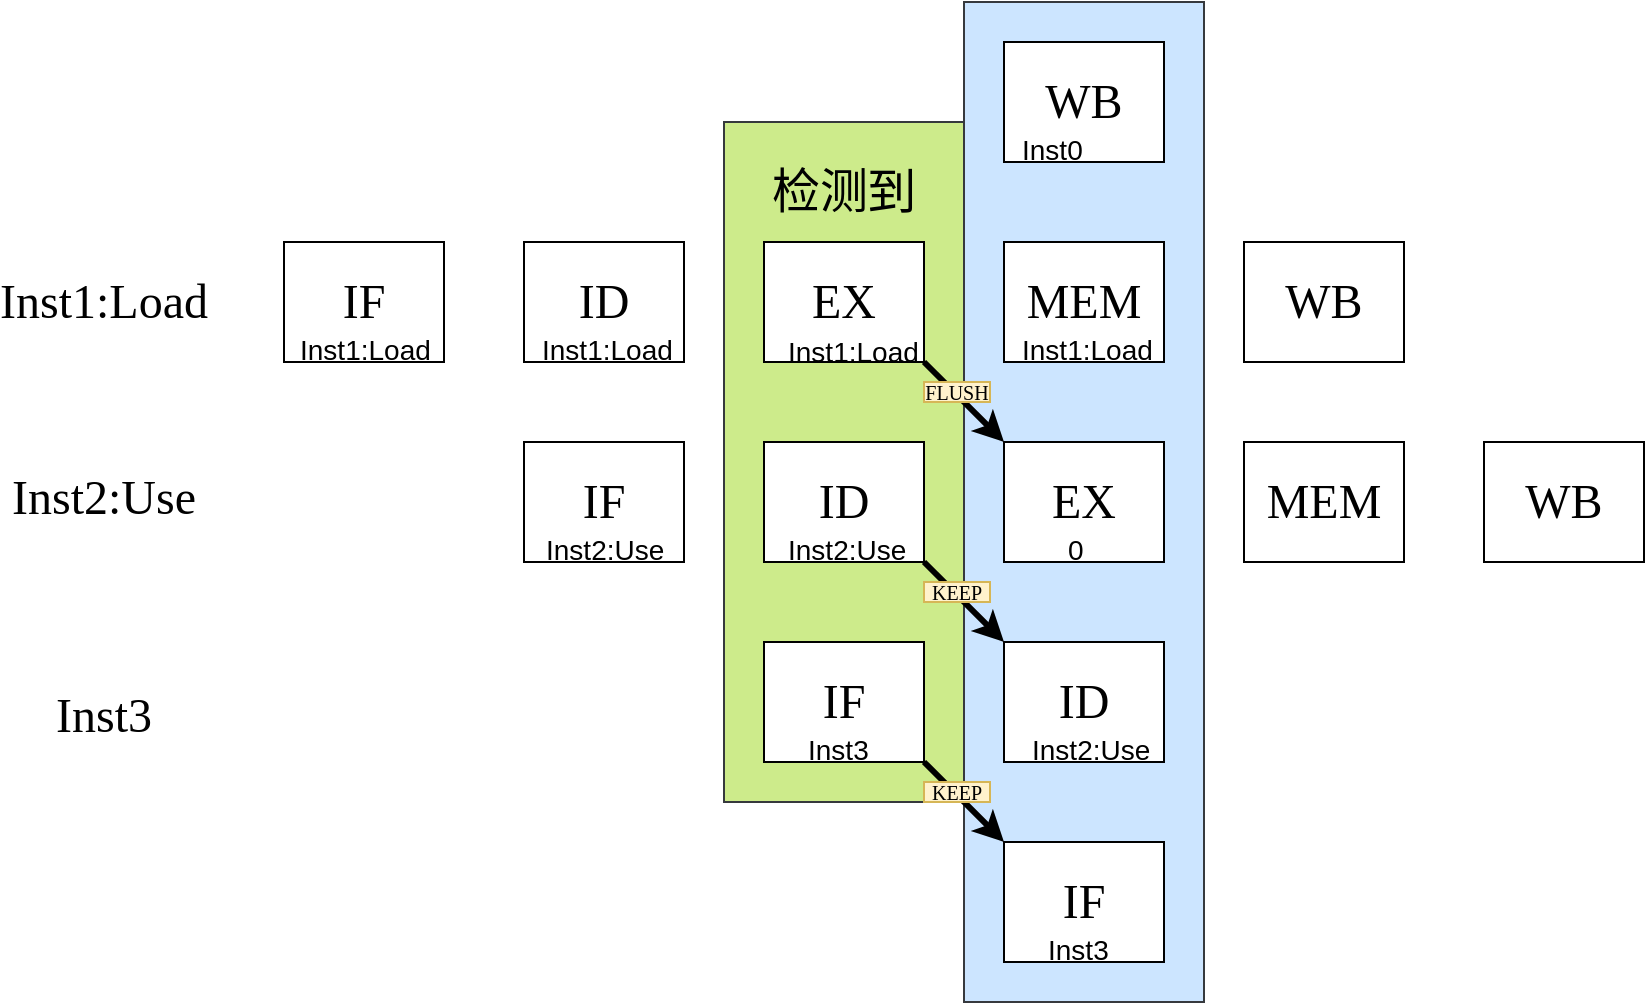<mxfile version="20.0.4" type="device"><diagram name="Page-1" id="74e2e168-ea6b-b213-b513-2b3c1d86103e"><mxGraphModel dx="791" dy="569" grid="1" gridSize="10" guides="1" tooltips="1" connect="1" arrows="1" fold="1" page="1" pageScale="1" pageWidth="1100" pageHeight="850" background="none" math="0" shadow="0"><root><mxCell id="0"/><mxCell id="1" parent="0"/><mxCell id="R6ldZRmRCjhRshhqnhFf-21" value="" style="rounded=0;whiteSpace=wrap;html=1;fontFamily=Georgia;fontSize=24;fillColor=#cdeb8b;strokeColor=#36393d;" vertex="1" parent="1"><mxGeometry x="500" y="140" width="120" height="340" as="geometry"/></mxCell><mxCell id="R6ldZRmRCjhRshhqnhFf-20" value="" style="rounded=0;whiteSpace=wrap;html=1;fontFamily=Georgia;fontSize=24;fillColor=#cce5ff;strokeColor=#36393d;" vertex="1" parent="1"><mxGeometry x="620" y="80" width="120" height="500" as="geometry"/></mxCell><mxCell id="R6ldZRmRCjhRshhqnhFf-1" value="&lt;font face=&quot;Georgia&quot; style=&quot;font-size: 24px;&quot;&gt;IF&lt;/font&gt;" style="rounded=0;whiteSpace=wrap;html=1;" vertex="1" parent="1"><mxGeometry x="280" y="200" width="80" height="60" as="geometry"/></mxCell><mxCell id="R6ldZRmRCjhRshhqnhFf-3" value="&lt;font face=&quot;Georgia&quot; style=&quot;font-size: 24px;&quot;&gt;ID&lt;/font&gt;" style="rounded=0;whiteSpace=wrap;html=1;" vertex="1" parent="1"><mxGeometry x="400" y="200" width="80" height="60" as="geometry"/></mxCell><mxCell id="R6ldZRmRCjhRshhqnhFf-4" value="&lt;font face=&quot;Georgia&quot; style=&quot;font-size: 24px;&quot;&gt;EX&lt;/font&gt;" style="rounded=0;whiteSpace=wrap;html=1;" vertex="1" parent="1"><mxGeometry x="520" y="200" width="80" height="60" as="geometry"/></mxCell><mxCell id="R6ldZRmRCjhRshhqnhFf-5" value="&lt;font face=&quot;Georgia&quot; style=&quot;font-size: 24px;&quot;&gt;MEM&lt;/font&gt;" style="rounded=0;whiteSpace=wrap;html=1;" vertex="1" parent="1"><mxGeometry x="640" y="200" width="80" height="60" as="geometry"/></mxCell><mxCell id="R6ldZRmRCjhRshhqnhFf-6" value="&lt;font face=&quot;Georgia&quot; style=&quot;font-size: 24px;&quot;&gt;WB&lt;/font&gt;" style="rounded=0;whiteSpace=wrap;html=1;" vertex="1" parent="1"><mxGeometry x="760" y="200" width="80" height="60" as="geometry"/></mxCell><mxCell id="R6ldZRmRCjhRshhqnhFf-7" value="&lt;font face=&quot;Georgia&quot; style=&quot;font-size: 24px;&quot;&gt;IF&lt;/font&gt;" style="rounded=0;whiteSpace=wrap;html=1;" vertex="1" parent="1"><mxGeometry x="400" y="300" width="80" height="60" as="geometry"/></mxCell><mxCell id="R6ldZRmRCjhRshhqnhFf-8" value="&lt;font face=&quot;Georgia&quot; style=&quot;font-size: 24px;&quot;&gt;ID&lt;/font&gt;" style="rounded=0;whiteSpace=wrap;html=1;" vertex="1" parent="1"><mxGeometry x="520" y="300" width="80" height="60" as="geometry"/></mxCell><mxCell id="R6ldZRmRCjhRshhqnhFf-9" value="&lt;font face=&quot;Georgia&quot; style=&quot;font-size: 24px;&quot;&gt;EX&lt;/font&gt;" style="rounded=0;whiteSpace=wrap;html=1;" vertex="1" parent="1"><mxGeometry x="640" y="300" width="80" height="60" as="geometry"/></mxCell><mxCell id="R6ldZRmRCjhRshhqnhFf-10" value="&lt;font face=&quot;Georgia&quot; style=&quot;font-size: 24px;&quot;&gt;MEM&lt;/font&gt;" style="rounded=0;whiteSpace=wrap;html=1;" vertex="1" parent="1"><mxGeometry x="760" y="300" width="80" height="60" as="geometry"/></mxCell><mxCell id="R6ldZRmRCjhRshhqnhFf-11" value="&lt;font face=&quot;Georgia&quot; style=&quot;font-size: 24px;&quot;&gt;WB&lt;/font&gt;" style="rounded=0;whiteSpace=wrap;html=1;" vertex="1" parent="1"><mxGeometry x="880" y="300" width="80" height="60" as="geometry"/></mxCell><mxCell id="R6ldZRmRCjhRshhqnhFf-12" value="Inst1:Load" style="text;html=1;strokeColor=none;fillColor=none;align=center;verticalAlign=middle;whiteSpace=wrap;rounded=0;fontFamily=Georgia;fontSize=24;" vertex="1" parent="1"><mxGeometry x="160" y="215" width="60" height="30" as="geometry"/></mxCell><mxCell id="R6ldZRmRCjhRshhqnhFf-13" value="Inst2:Use" style="text;html=1;strokeColor=none;fillColor=none;align=center;verticalAlign=middle;whiteSpace=wrap;rounded=0;fontFamily=Georgia;fontSize=24;" vertex="1" parent="1"><mxGeometry x="160" y="313" width="60" height="30" as="geometry"/></mxCell><mxCell id="R6ldZRmRCjhRshhqnhFf-14" value="&lt;font face=&quot;Helvetica&quot;&gt;检测到&lt;/font&gt;" style="text;html=1;strokeColor=none;fillColor=none;align=center;verticalAlign=middle;whiteSpace=wrap;rounded=0;fontFamily=Georgia;fontSize=24;" vertex="1" parent="1"><mxGeometry x="520" y="160" width="80" height="30" as="geometry"/></mxCell><mxCell id="R6ldZRmRCjhRshhqnhFf-15" value="&lt;font face=&quot;Georgia&quot; style=&quot;font-size: 24px;&quot;&gt;ID&lt;/font&gt;" style="rounded=0;whiteSpace=wrap;html=1;" vertex="1" parent="1"><mxGeometry x="640" y="400" width="80" height="60" as="geometry"/></mxCell><mxCell id="R6ldZRmRCjhRshhqnhFf-16" value="&lt;font face=&quot;Georgia&quot; style=&quot;font-size: 24px;&quot;&gt;WB&lt;/font&gt;" style="rounded=0;whiteSpace=wrap;html=1;" vertex="1" parent="1"><mxGeometry x="640" y="100" width="80" height="60" as="geometry"/></mxCell><mxCell id="R6ldZRmRCjhRshhqnhFf-17" value="&lt;font face=&quot;Georgia&quot; style=&quot;font-size: 24px;&quot;&gt;IF&lt;/font&gt;" style="rounded=0;whiteSpace=wrap;html=1;" vertex="1" parent="1"><mxGeometry x="640" y="500" width="80" height="60" as="geometry"/></mxCell><mxCell id="R6ldZRmRCjhRshhqnhFf-22" value="&lt;font face=&quot;Georgia&quot; style=&quot;font-size: 24px;&quot;&gt;IF&lt;/font&gt;" style="rounded=0;whiteSpace=wrap;html=1;" vertex="1" parent="1"><mxGeometry x="520" y="400" width="80" height="60" as="geometry"/></mxCell><mxCell id="R6ldZRmRCjhRshhqnhFf-24" value="&lt;font style=&quot;font-size: 14px;&quot;&gt;Inst1:Load&lt;/font&gt;" style="text;whiteSpace=wrap;html=1;fontSize=24;fontFamily=Helvetica;" vertex="1" parent="1"><mxGeometry x="647" y="230" width="80" height="40" as="geometry"/></mxCell><mxCell id="R6ldZRmRCjhRshhqnhFf-25" value="&lt;font style=&quot;font-size: 14px;&quot;&gt;0&lt;/font&gt;" style="text;whiteSpace=wrap;html=1;fontSize=24;fontFamily=Helvetica;" vertex="1" parent="1"><mxGeometry x="670" y="330" width="80" height="40" as="geometry"/></mxCell><mxCell id="R6ldZRmRCjhRshhqnhFf-26" value="&lt;font style=&quot;font-size: 14px;&quot;&gt;Inst2:Use&lt;/font&gt;" style="text;whiteSpace=wrap;html=1;fontSize=24;fontFamily=Helvetica;" vertex="1" parent="1"><mxGeometry x="652" y="430" width="80" height="40" as="geometry"/></mxCell><mxCell id="R6ldZRmRCjhRshhqnhFf-27" value="Inst3" style="text;html=1;strokeColor=none;fillColor=none;align=center;verticalAlign=middle;whiteSpace=wrap;rounded=0;fontFamily=Georgia;fontSize=24;" vertex="1" parent="1"><mxGeometry x="160" y="422" width="60" height="30" as="geometry"/></mxCell><mxCell id="R6ldZRmRCjhRshhqnhFf-29" value="" style="endArrow=classic;html=1;rounded=0;fontFamily=Helvetica;fontSize=14;exitX=1;exitY=1;exitDx=0;exitDy=0;entryX=0;entryY=0;entryDx=0;entryDy=0;strokeWidth=3;" edge="1" parent="1" source="R6ldZRmRCjhRshhqnhFf-8" target="R6ldZRmRCjhRshhqnhFf-15"><mxGeometry width="50" height="50" relative="1" as="geometry"><mxPoint x="540" y="380" as="sourcePoint"/><mxPoint x="590" y="330" as="targetPoint"/></mxGeometry></mxCell><mxCell id="R6ldZRmRCjhRshhqnhFf-30" value="Inst1:Load" style="text;whiteSpace=wrap;html=1;fontSize=14;fontFamily=Helvetica;" vertex="1" parent="1"><mxGeometry x="530" y="240" width="100" height="40" as="geometry"/></mxCell><mxCell id="R6ldZRmRCjhRshhqnhFf-31" value="&lt;font style=&quot;font-size: 14px;&quot;&gt;Inst2:Use&lt;/font&gt;" style="text;whiteSpace=wrap;html=1;fontSize=24;fontFamily=Helvetica;" vertex="1" parent="1"><mxGeometry x="530" y="330" width="80" height="40" as="geometry"/></mxCell><mxCell id="R6ldZRmRCjhRshhqnhFf-32" value="&lt;font style=&quot;font-size: 14px;&quot;&gt;Inst1:Load&lt;/font&gt;" style="text;whiteSpace=wrap;html=1;fontSize=24;fontFamily=Helvetica;" vertex="1" parent="1"><mxGeometry x="407" y="230" width="80" height="40" as="geometry"/></mxCell><mxCell id="R6ldZRmRCjhRshhqnhFf-33" value="&lt;font style=&quot;font-size: 14px;&quot;&gt;Inst1:Load&lt;/font&gt;" style="text;whiteSpace=wrap;html=1;fontSize=24;fontFamily=Helvetica;" vertex="1" parent="1"><mxGeometry x="286" y="230" width="80" height="40" as="geometry"/></mxCell><mxCell id="R6ldZRmRCjhRshhqnhFf-34" value="&lt;font style=&quot;font-size: 14px;&quot;&gt;Inst2:Use&lt;/font&gt;" style="text;whiteSpace=wrap;html=1;fontSize=24;fontFamily=Helvetica;" vertex="1" parent="1"><mxGeometry x="409" y="330" width="80" height="40" as="geometry"/></mxCell><mxCell id="R6ldZRmRCjhRshhqnhFf-35" value="&lt;font style=&quot;font-size: 14px;&quot;&gt;Inst3&lt;/font&gt;" style="text;whiteSpace=wrap;html=1;fontSize=24;fontFamily=Helvetica;" vertex="1" parent="1"><mxGeometry x="540" y="430" width="80" height="40" as="geometry"/></mxCell><mxCell id="R6ldZRmRCjhRshhqnhFf-36" value="&lt;font style=&quot;font-size: 14px;&quot;&gt;Inst3&lt;/font&gt;" style="text;whiteSpace=wrap;html=1;fontSize=24;fontFamily=Helvetica;" vertex="1" parent="1"><mxGeometry x="660" y="530" width="80" height="40" as="geometry"/></mxCell><mxCell id="R6ldZRmRCjhRshhqnhFf-42" value="&lt;font style=&quot;font-size: 10px;&quot;&gt;KEEP&lt;/font&gt;" style="text;html=1;strokeColor=#d6b656;fillColor=#fff2cc;align=center;verticalAlign=middle;whiteSpace=wrap;rounded=0;fontFamily=Garamond;fontSize=14;shadow=0;" vertex="1" parent="1"><mxGeometry x="600" y="370" width="33" height="10" as="geometry"/></mxCell><mxCell id="R6ldZRmRCjhRshhqnhFf-49" value="" style="endArrow=classic;html=1;rounded=0;fontFamily=Helvetica;fontSize=14;exitX=1;exitY=1;exitDx=0;exitDy=0;entryX=0;entryY=0;entryDx=0;entryDy=0;strokeWidth=3;" edge="1" parent="1"><mxGeometry width="50" height="50" relative="1" as="geometry"><mxPoint x="600" y="260" as="sourcePoint"/><mxPoint x="640" y="300" as="targetPoint"/></mxGeometry></mxCell><mxCell id="R6ldZRmRCjhRshhqnhFf-50" value="&lt;font style=&quot;font-size: 10px;&quot;&gt;FLUSH&lt;/font&gt;" style="text;html=1;strokeColor=#d6b656;fillColor=#fff2cc;align=center;verticalAlign=middle;whiteSpace=wrap;rounded=0;fontFamily=Garamond;fontSize=14;shadow=0;" vertex="1" parent="1"><mxGeometry x="600" y="270" width="33" height="10" as="geometry"/></mxCell><mxCell id="R6ldZRmRCjhRshhqnhFf-51" value="" style="endArrow=classic;html=1;rounded=0;fontFamily=Helvetica;fontSize=14;exitX=1;exitY=1;exitDx=0;exitDy=0;entryX=0;entryY=0;entryDx=0;entryDy=0;strokeWidth=3;" edge="1" parent="1"><mxGeometry width="50" height="50" relative="1" as="geometry"><mxPoint x="600" y="460" as="sourcePoint"/><mxPoint x="640" y="500" as="targetPoint"/></mxGeometry></mxCell><mxCell id="R6ldZRmRCjhRshhqnhFf-52" value="&lt;font style=&quot;font-size: 10px;&quot;&gt;KEEP&lt;/font&gt;" style="text;html=1;strokeColor=#d6b656;fillColor=#fff2cc;align=center;verticalAlign=middle;whiteSpace=wrap;rounded=0;fontFamily=Garamond;fontSize=14;shadow=0;" vertex="1" parent="1"><mxGeometry x="600" y="470" width="33" height="10" as="geometry"/></mxCell><mxCell id="R6ldZRmRCjhRshhqnhFf-53" value="&lt;font style=&quot;font-size: 14px;&quot;&gt;Inst0&lt;/font&gt;" style="text;whiteSpace=wrap;html=1;fontSize=24;fontFamily=Helvetica;" vertex="1" parent="1"><mxGeometry x="647" y="130" width="80" height="40" as="geometry"/></mxCell></root></mxGraphModel></diagram></mxfile>